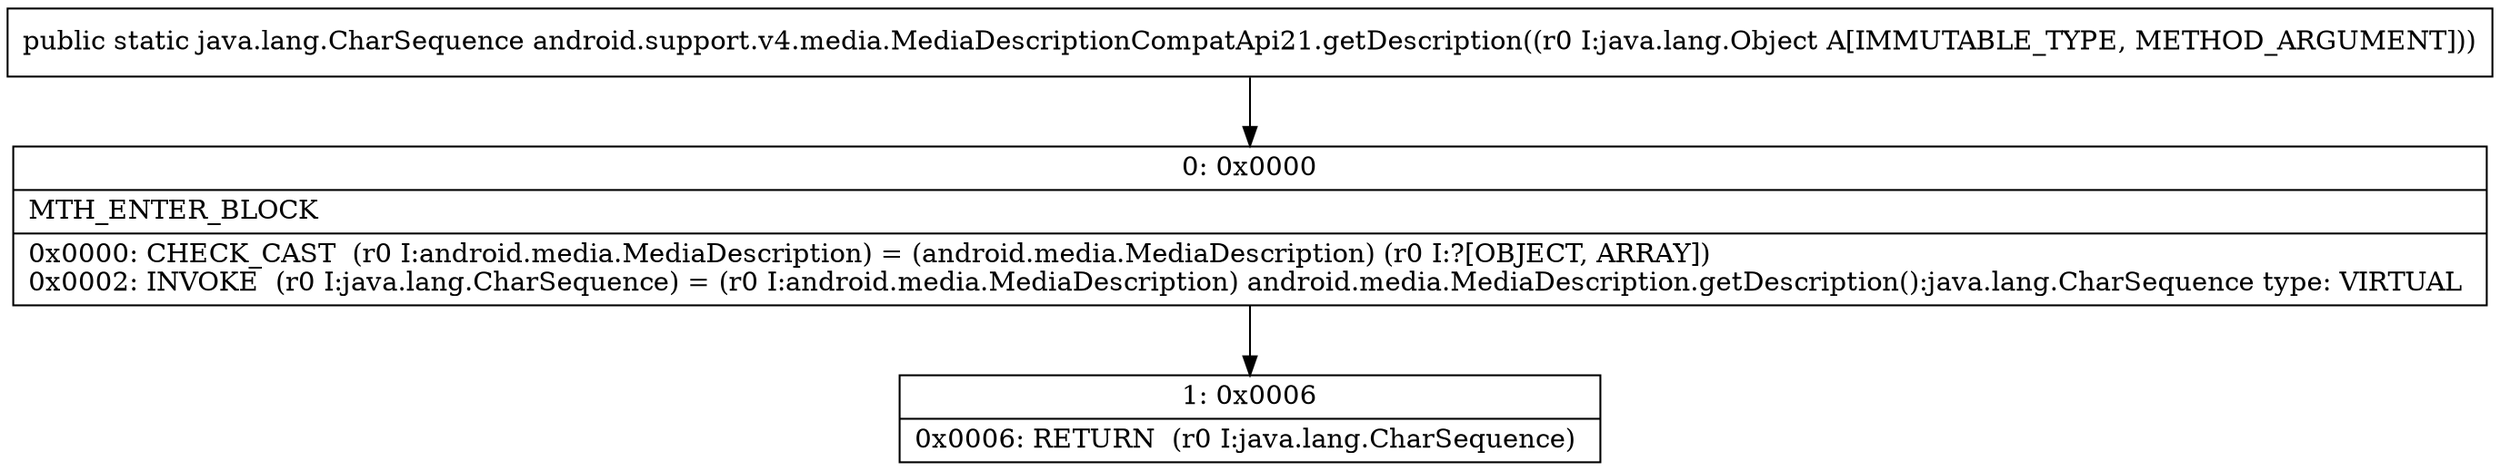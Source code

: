digraph "CFG forandroid.support.v4.media.MediaDescriptionCompatApi21.getDescription(Ljava\/lang\/Object;)Ljava\/lang\/CharSequence;" {
Node_0 [shape=record,label="{0\:\ 0x0000|MTH_ENTER_BLOCK\l|0x0000: CHECK_CAST  (r0 I:android.media.MediaDescription) = (android.media.MediaDescription) (r0 I:?[OBJECT, ARRAY]) \l0x0002: INVOKE  (r0 I:java.lang.CharSequence) = (r0 I:android.media.MediaDescription) android.media.MediaDescription.getDescription():java.lang.CharSequence type: VIRTUAL \l}"];
Node_1 [shape=record,label="{1\:\ 0x0006|0x0006: RETURN  (r0 I:java.lang.CharSequence) \l}"];
MethodNode[shape=record,label="{public static java.lang.CharSequence android.support.v4.media.MediaDescriptionCompatApi21.getDescription((r0 I:java.lang.Object A[IMMUTABLE_TYPE, METHOD_ARGUMENT])) }"];
MethodNode -> Node_0;
Node_0 -> Node_1;
}

